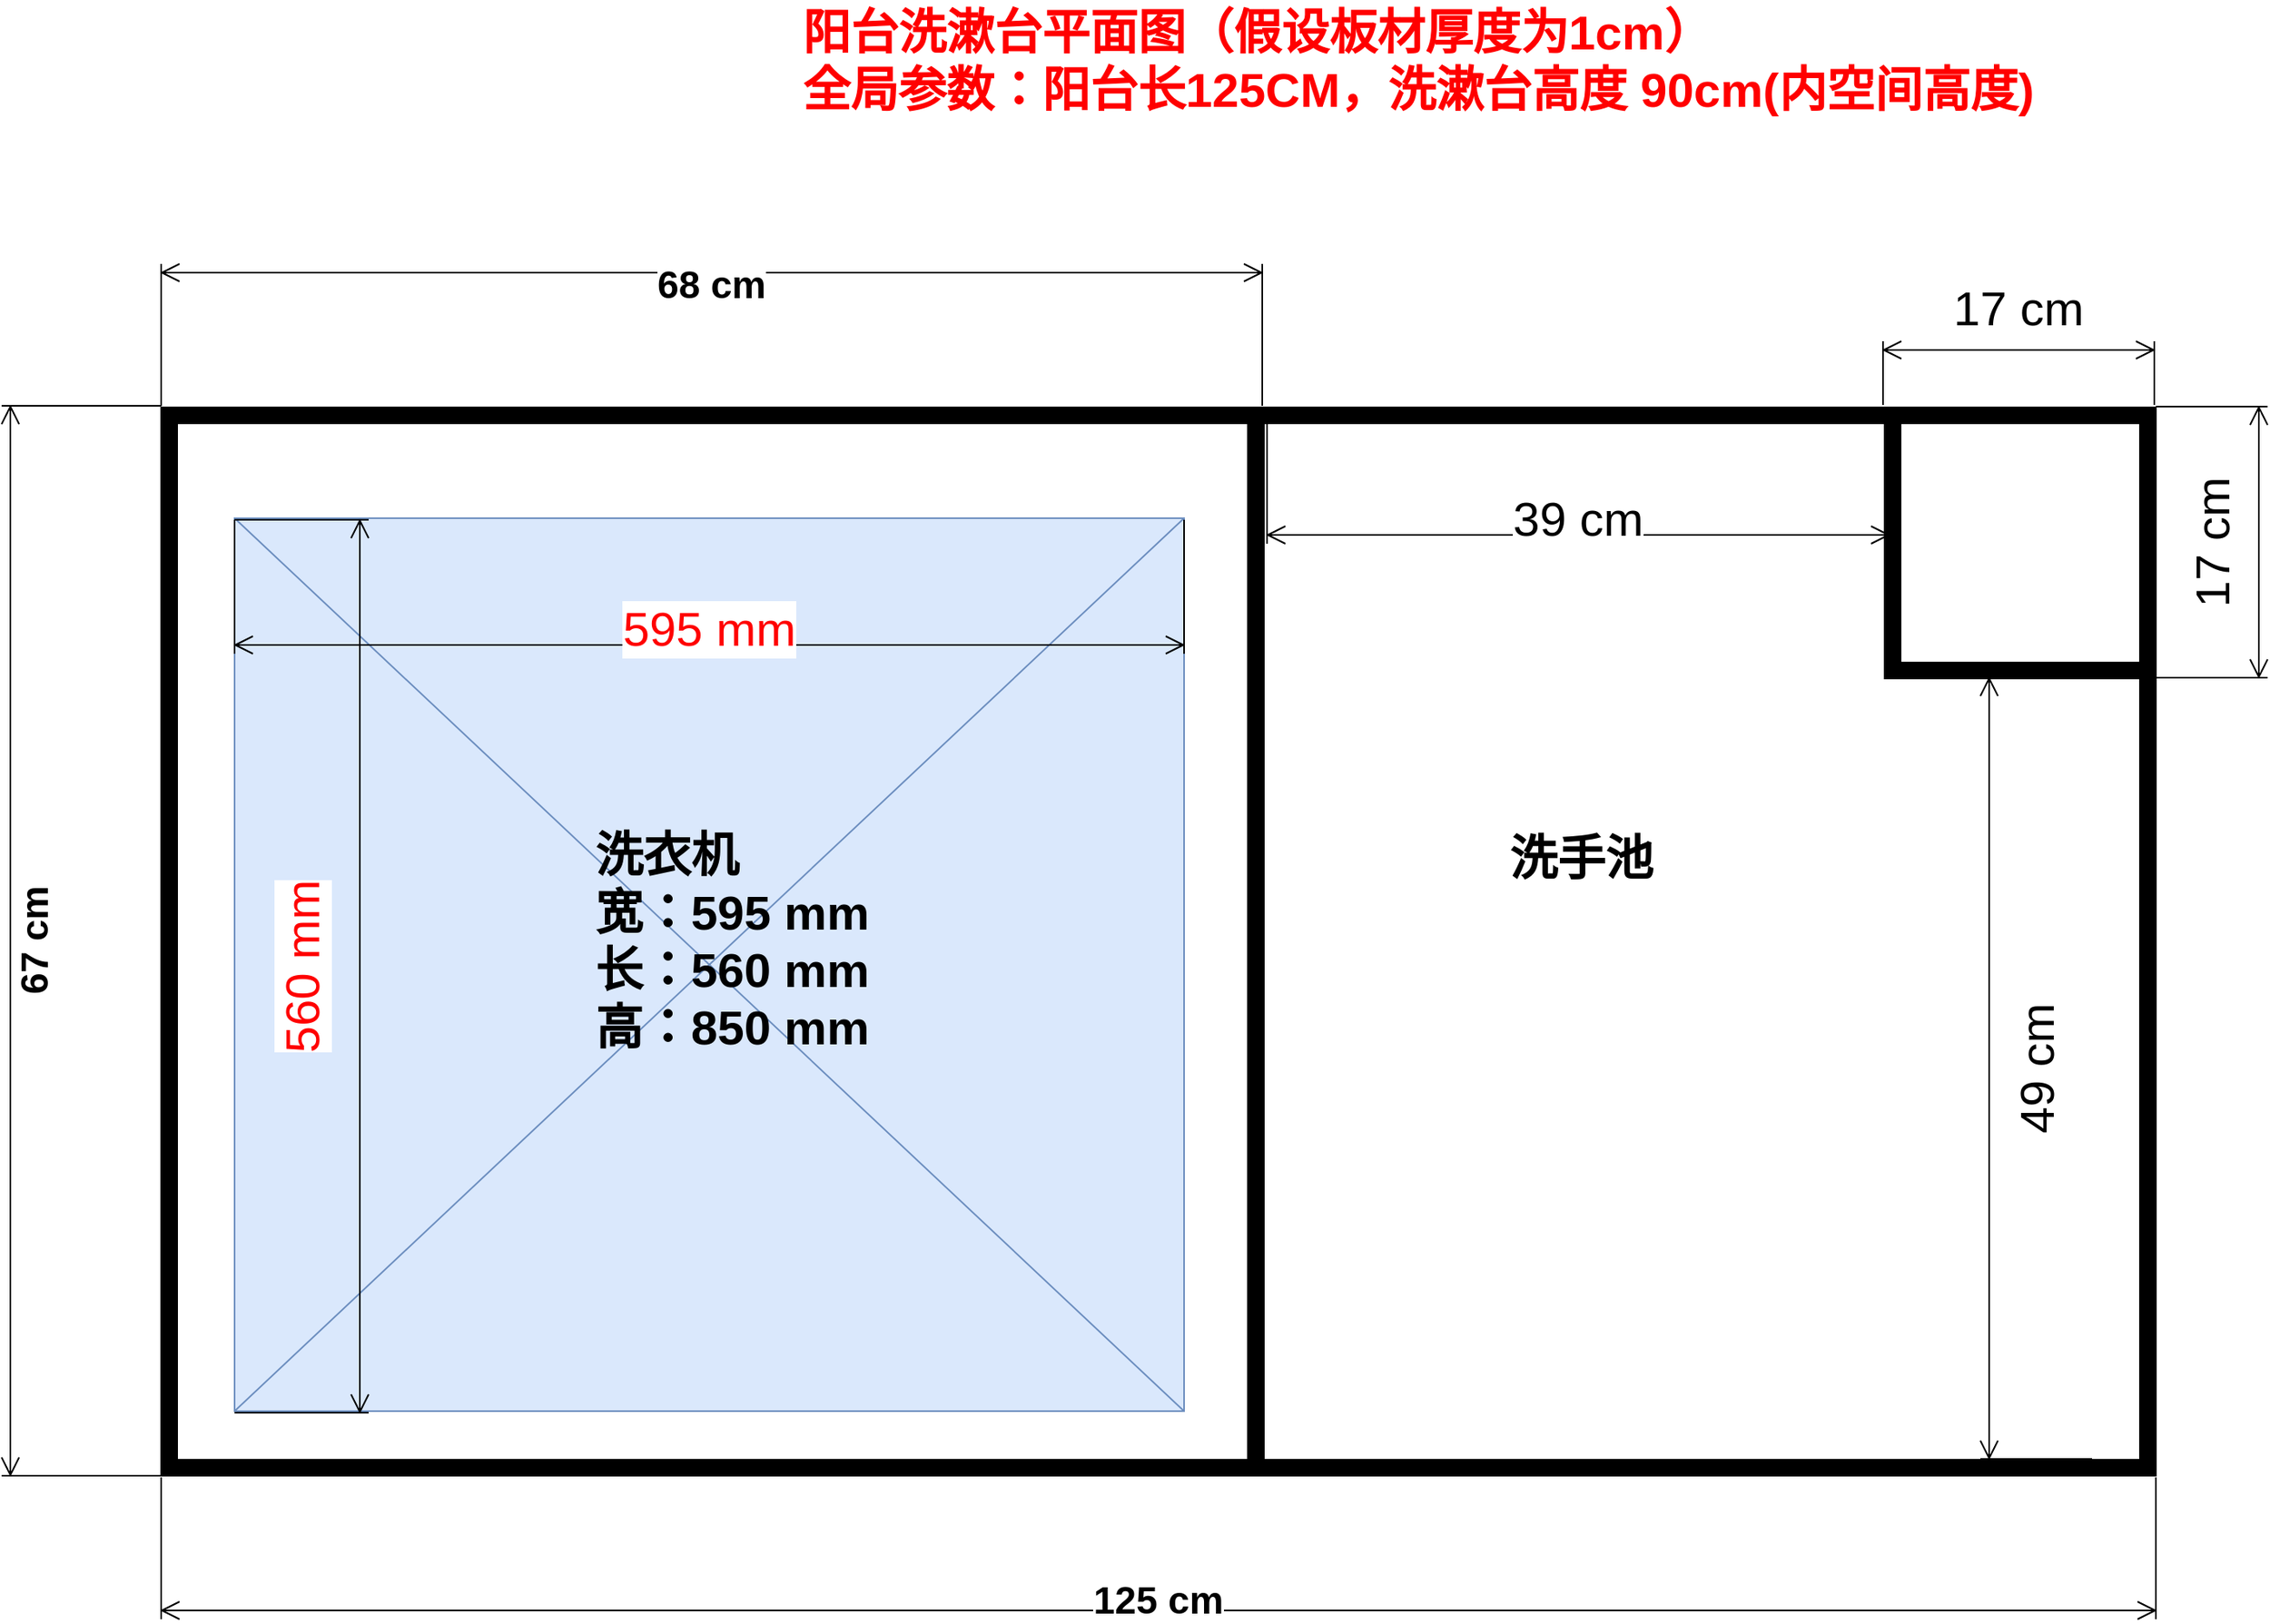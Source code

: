 <mxfile version="12.0.0" type="github" pages="1"><diagram name="Page-1" id="4bd5d27a-524c-7e24-5d5f-89a86ee4fca1"><mxGraphModel dx="2747" dy="1700" grid="0" gridSize="10" guides="1" tooltips="1" connect="1" arrows="1" fold="1" page="0" pageScale="1" pageWidth="1100" pageHeight="850" background="#ffffff" math="0" shadow="0"><root><mxCell id="0"/><mxCell id="1" parent="0"/><mxCell id="dP_9VuJAXO0M5q8XhCPM-1" value="" style="verticalLabelPosition=bottom;html=1;verticalAlign=top;align=center;shape=mxgraph.floorplan.room;fillColor=#000000;" vertex="1" parent="1"><mxGeometry x="-270" y="75.5" width="1250" height="670" as="geometry"/></mxCell><mxCell id="dP_9VuJAXO0M5q8XhCPM-2" value="" style="verticalLabelPosition=bottom;html=1;verticalAlign=top;align=center;shape=mxgraph.floorplan.wallCorner;fillColor=#000000;direction=north" vertex="1" parent="1"><mxGeometry x="810" y="75.5" width="170" height="170" as="geometry"/></mxCell><mxCell id="dP_9VuJAXO0M5q8XhCPM-3" value="" style="verticalLabelPosition=bottom;html=1;verticalAlign=top;align=center;shape=mxgraph.floorplan.elevator;fillColor=#dae8fc;strokeColor=#6c8ebf;" vertex="1" parent="1"><mxGeometry x="-224" y="145" width="595" height="560" as="geometry"/></mxCell><mxCell id="dP_9VuJAXO0M5q8XhCPM-4" value="" style="verticalLabelPosition=bottom;html=1;verticalAlign=top;align=center;shape=mxgraph.floorplan.wall;fillColor=#000000;direction=south;" vertex="1" parent="1"><mxGeometry x="411" y="75.5" width="10" height="660" as="geometry"/></mxCell><mxCell id="dP_9VuJAXO0M5q8XhCPM-5" value="68 cm" style="shape=dimension;direction=west;whiteSpace=wrap;html=1;align=center;points=[];verticalAlign=top;spacingTop=-8;labelBackgroundColor=#ffffff;fontSize=24;fontStyle=1" vertex="1" parent="1"><mxGeometry x="-270" y="-14.5" width="690" height="89" as="geometry"/></mxCell><mxCell id="dP_9VuJAXO0M5q8XhCPM-6" value="67 cm" style="shape=dimension;direction=south;whiteSpace=wrap;html=1;align=center;points=[];verticalAlign=top;labelBackgroundColor=#ffffff;fontSize=24;labelPosition=center;verticalLabelPosition=middle;horizontal=0;fontStyle=1" vertex="1" parent="1"><mxGeometry x="-370" y="74.5" width="100" height="671" as="geometry"/></mxCell><mxCell id="dP_9VuJAXO0M5q8XhCPM-10" value="125 cm" style="shape=dimension;whiteSpace=wrap;html=1;align=center;points=[];verticalAlign=bottom;spacingBottom=-5;labelBackgroundColor=#ffffff;fontSize=24;fontStyle=1" vertex="1" parent="1"><mxGeometry x="-270" y="746.5" width="1250" height="89" as="geometry"/></mxCell><mxCell id="dP_9VuJAXO0M5q8XhCPM-11" value="洗衣机&lt;br&gt;宽：595 mm&lt;br&gt;长：560 mm&lt;br&gt;高：850 mm" style="text;html=1;resizable=0;points=[];autosize=1;align=left;verticalAlign=top;spacingTop=-4;fontSize=30;fontStyle=1" vertex="1" parent="1"><mxGeometry x="-0.5" y="335.5" width="180" height="150" as="geometry"/></mxCell><mxCell id="dP_9VuJAXO0M5q8XhCPM-13" value="17 cm" style="shape=dimension;direction=west;whiteSpace=wrap;html=1;align=center;points=[];verticalAlign=bottom;spacingTop=-8;labelBackgroundColor=#ffffff;fontSize=30;labelPosition=center;verticalLabelPosition=top;" vertex="1" parent="1"><mxGeometry x="809" y="34" width="170" height="40" as="geometry"/></mxCell><mxCell id="dP_9VuJAXO0M5q8XhCPM-14" value="17 cm" style="shape=dimension;direction=north;whiteSpace=wrap;html=1;align=center;points=[];verticalAlign=middle;labelBackgroundColor=#ffffff;fontSize=30;labelPosition=center;verticalLabelPosition=middle;horizontal=0;" vertex="1" parent="1"><mxGeometry x="980" y="75" width="70" height="170" as="geometry"/></mxCell><mxCell id="dP_9VuJAXO0M5q8XhCPM-16" value="39 cm" style="shape=dimension;whiteSpace=wrap;html=1;align=center;points=[];verticalAlign=bottom;spacingBottom=-5;labelBackgroundColor=#ffffff;fontSize=30;" vertex="1" parent="1"><mxGeometry x="423" y="81" width="390" height="80" as="geometry"/></mxCell><mxCell id="dP_9VuJAXO0M5q8XhCPM-17" value="49 cm" style="shape=dimension;direction=south;whiteSpace=wrap;html=1;align=center;points=[];verticalAlign=middle;labelBackgroundColor=#ffffff;fontSize=30;horizontal=0;labelPosition=center;verticalLabelPosition=middle;" vertex="1" parent="1"><mxGeometry x="870" y="245" width="70" height="490" as="geometry"/></mxCell><mxCell id="dP_9VuJAXO0M5q8XhCPM-18" value="洗手池" style="text;html=1;resizable=0;points=[];autosize=1;align=left;verticalAlign=top;spacingTop=-4;fontSize=30;fontStyle=1" vertex="1" parent="1"><mxGeometry x="573" y="338" width="110" height="40" as="geometry"/></mxCell><mxCell id="dP_9VuJAXO0M5q8XhCPM-19" value="阳台洗漱台平面图（假设板材厚度为1cm）&lt;br&gt;全局参数：阳台长125CM，洗漱台高度 90cm(内空间高度)" style="text;html=1;resizable=0;points=[];autosize=1;align=left;verticalAlign=top;spacingTop=-4;fontSize=30;fontStyle=1;fontColor=#FF0000;" vertex="1" parent="1"><mxGeometry x="130" y="-180" width="780" height="70" as="geometry"/></mxCell><mxCell id="dP_9VuJAXO0M5q8XhCPM-21" value="595 mm" style="shape=dimension;whiteSpace=wrap;html=1;align=center;points=[];verticalAlign=bottom;spacingBottom=-5;labelBackgroundColor=#ffffff;fontSize=30;fontColor=#FF0000;" vertex="1" parent="1"><mxGeometry x="-224" y="146" width="595" height="84" as="geometry"/></mxCell><mxCell id="dP_9VuJAXO0M5q8XhCPM-22" value="560 mm" style="shape=dimension;direction=north;whiteSpace=wrap;html=1;align=center;points=[];verticalAlign=middle;labelBackgroundColor=#ffffff;fontSize=30;fontColor=#FF0000;horizontal=0;" vertex="1" parent="1"><mxGeometry x="-224" y="146" width="84" height="560" as="geometry"/></mxCell></root></mxGraphModel></diagram></mxfile>